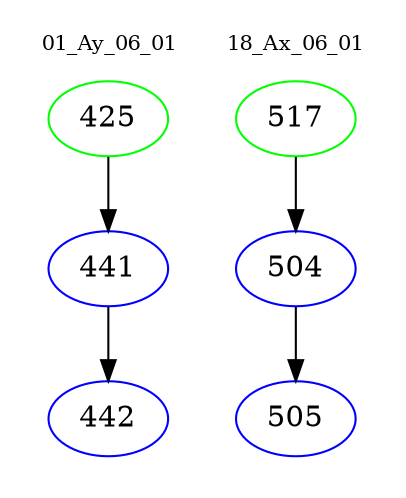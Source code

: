 digraph{
subgraph cluster_0 {
color = white
label = "01_Ay_06_01";
fontsize=10;
T0_425 [label="425", color="green"]
T0_425 -> T0_441 [color="black"]
T0_441 [label="441", color="blue"]
T0_441 -> T0_442 [color="black"]
T0_442 [label="442", color="blue"]
}
subgraph cluster_1 {
color = white
label = "18_Ax_06_01";
fontsize=10;
T1_517 [label="517", color="green"]
T1_517 -> T1_504 [color="black"]
T1_504 [label="504", color="blue"]
T1_504 -> T1_505 [color="black"]
T1_505 [label="505", color="blue"]
}
}
